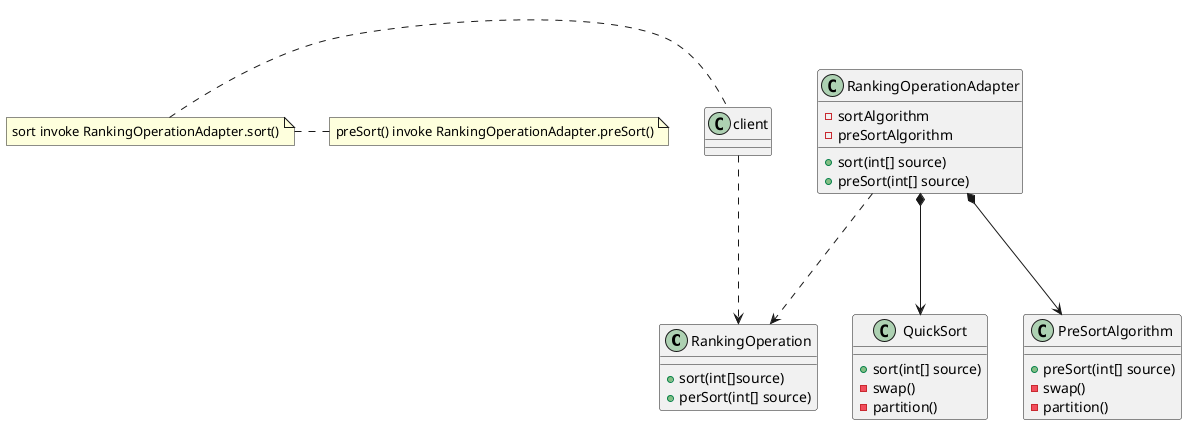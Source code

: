 @startuml

class RankingOperation{
   + sort(int[]source)
   + perSort(int[] source)
}

class RankingOperationAdapter{
   - sortAlgorithm
   - preSortAlgorithm
   + sort(int[] source)
   + preSort(int[] source)
}

class QuickSort{
   + sort(int[] source)
   - swap()
   - partition()
}

class PreSortAlgorithm{
   + preSort(int[] source)
   - swap()
   - partition()
 }

client ...>RankingOperation
RankingOperationAdapter ...>RankingOperation

RankingOperationAdapter *--->QuickSort
note left: sort invoke RankingOperationAdapter.sort()
RankingOperationAdapter *--->PreSortAlgorithm
note right: preSort() invoke RankingOperationAdapter.preSort()

@enduml

